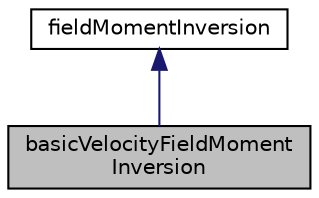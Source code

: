 digraph "basicVelocityFieldMomentInversion"
{
  bgcolor="transparent";
  edge [fontname="Helvetica",fontsize="10",labelfontname="Helvetica",labelfontsize="10"];
  node [fontname="Helvetica",fontsize="10",shape=record];
  Node0 [label="basicVelocityFieldMoment\lInversion",height=0.2,width=0.4,color="black", fillcolor="grey75", style="filled", fontcolor="black"];
  Node1 -> Node0 [dir="back",color="midnightblue",fontsize="10",style="solid",fontname="Helvetica"];
  Node1 [label="fieldMomentInversion",height=0.2,width=0.4,color="black",URL="$a01888.html",tooltip="Abstract class for run-time selection of field moment inversion. "];
}

